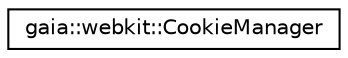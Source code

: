 digraph G
{
  edge [fontname="Helvetica",fontsize="10",labelfontname="Helvetica",labelfontsize="10"];
  node [fontname="Helvetica",fontsize="10",shape=record];
  rankdir=LR;
  Node1 [label="gaia::webkit::CookieManager",height=0.2,width=0.4,color="black", fillcolor="white", style="filled",URL="$d0/d45/classgaia_1_1webkit_1_1_cookie_manager.html"];
}
